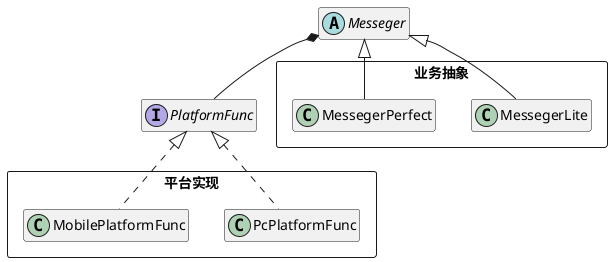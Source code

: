 @startuml Bridge模式
abstract Messeger
interface PlatformFunc

package 平台实现 <<Rectangle>> {
    class PcPlatformFunc
    class MobilePlatformFunc
}
package 业务抽象 <<Rectangle>> {
    class MessegerLite
    class MessegerPerfect
}
PlatformFunc <|.. PcPlatformFunc
PlatformFunc <|.. MobilePlatformFunc
Messeger <|-- MessegerLite
Messeger <|-- MessegerPerfect

Messeger *-- PlatformFunc

''''''''''' settings '''''''''
hide empty members
@enduml